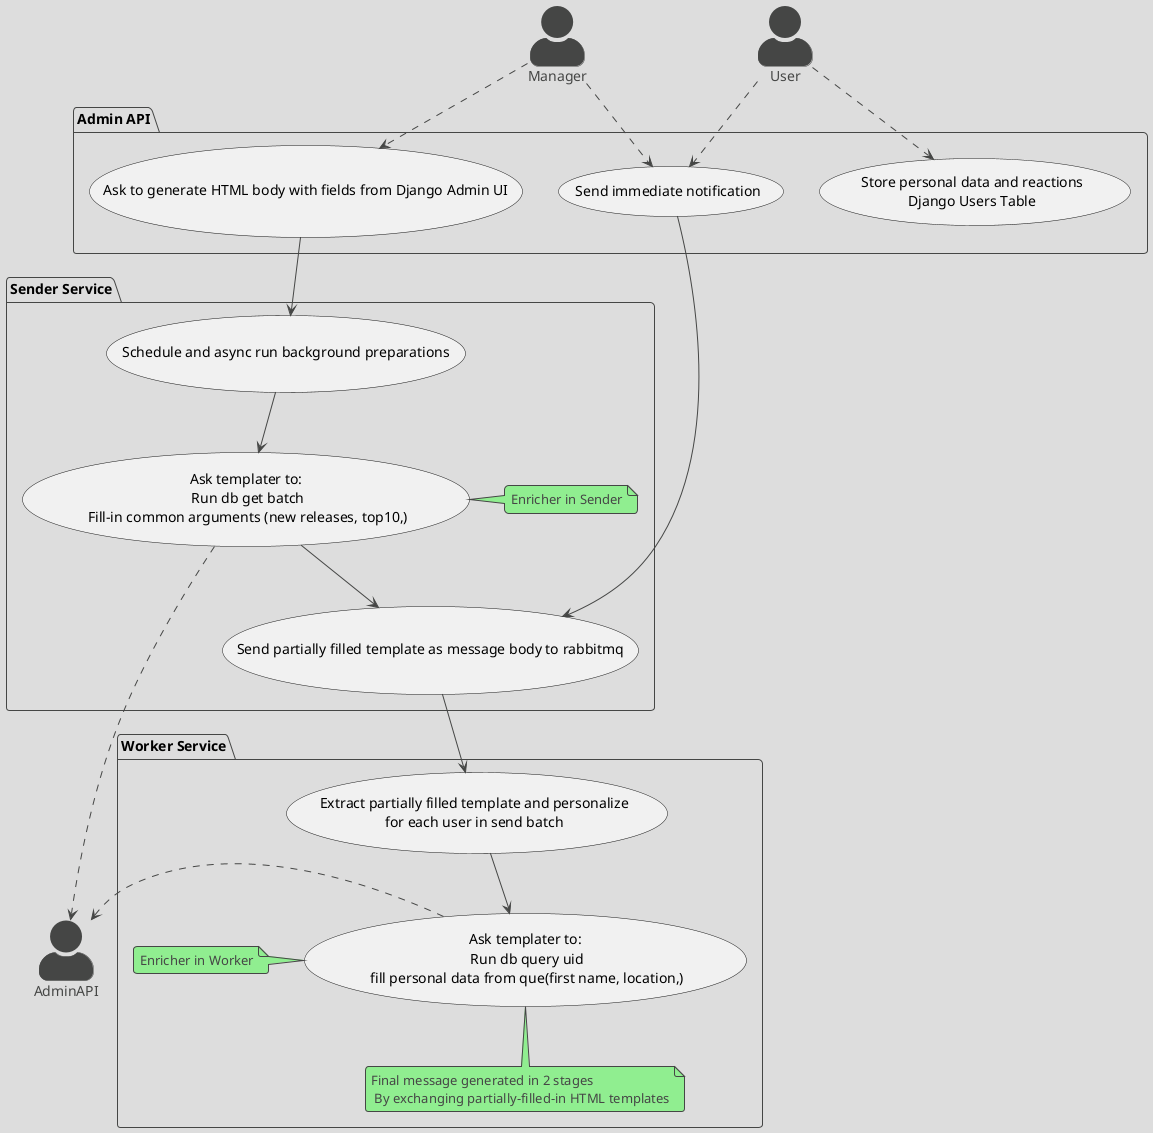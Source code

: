 @startuml "message generation flow"

'https://plantuml.com/use-case-diagram'
skinparam actorStyle awesome
!theme toy


actor Manager
actor AdminAPI


package "Admin API" {
    "Send immediate notification" as (Notification)
    "Store personal data and reactions\nDjango Users Table" as (Account)
    "Ask to generate HTML body with fields from Django Admin UI" as (Templater)
}

package "Sender Service" {
    "Schedule and async run background preparations" as (Bg)
    "Ask templater to:\n Run db get batch\n Fill-in common arguments (new releases, top10,)" as (Fill-1)
    "Send partially filled template as message body to rabbitmq" as (Send)

    note right of (Fill-1): Enricher in Sender
}

package "Worker Service" {
    "Extract partially filled template and personalize\nfor each user in send batch" as (Extract)
    "Ask templater to:\n Run db query uid\n fill personal data from que(first name, location,)" as (Fill-2)

    note left of (Fill-2): Enricher in Worker
    note bottom of (Fill-2): Final message generated in 2 stages\n By exchanging partially-filled-in HTML templates

}


User ..> (Account)
User ..> (Notification)

Manager ..> (Notification)
Manager ..> (Templater)

(Templater) --> (Bg)
(Bg) --> (Fill-1)
(Fill-1) --> (Send)
(Notification) --> (Send)

(Send) --> (Extract)
(Extract) --> (Fill-2)

(Fill-1) ..> AdminAPI
(Fill-2) .> AdminAPI

@enduml
